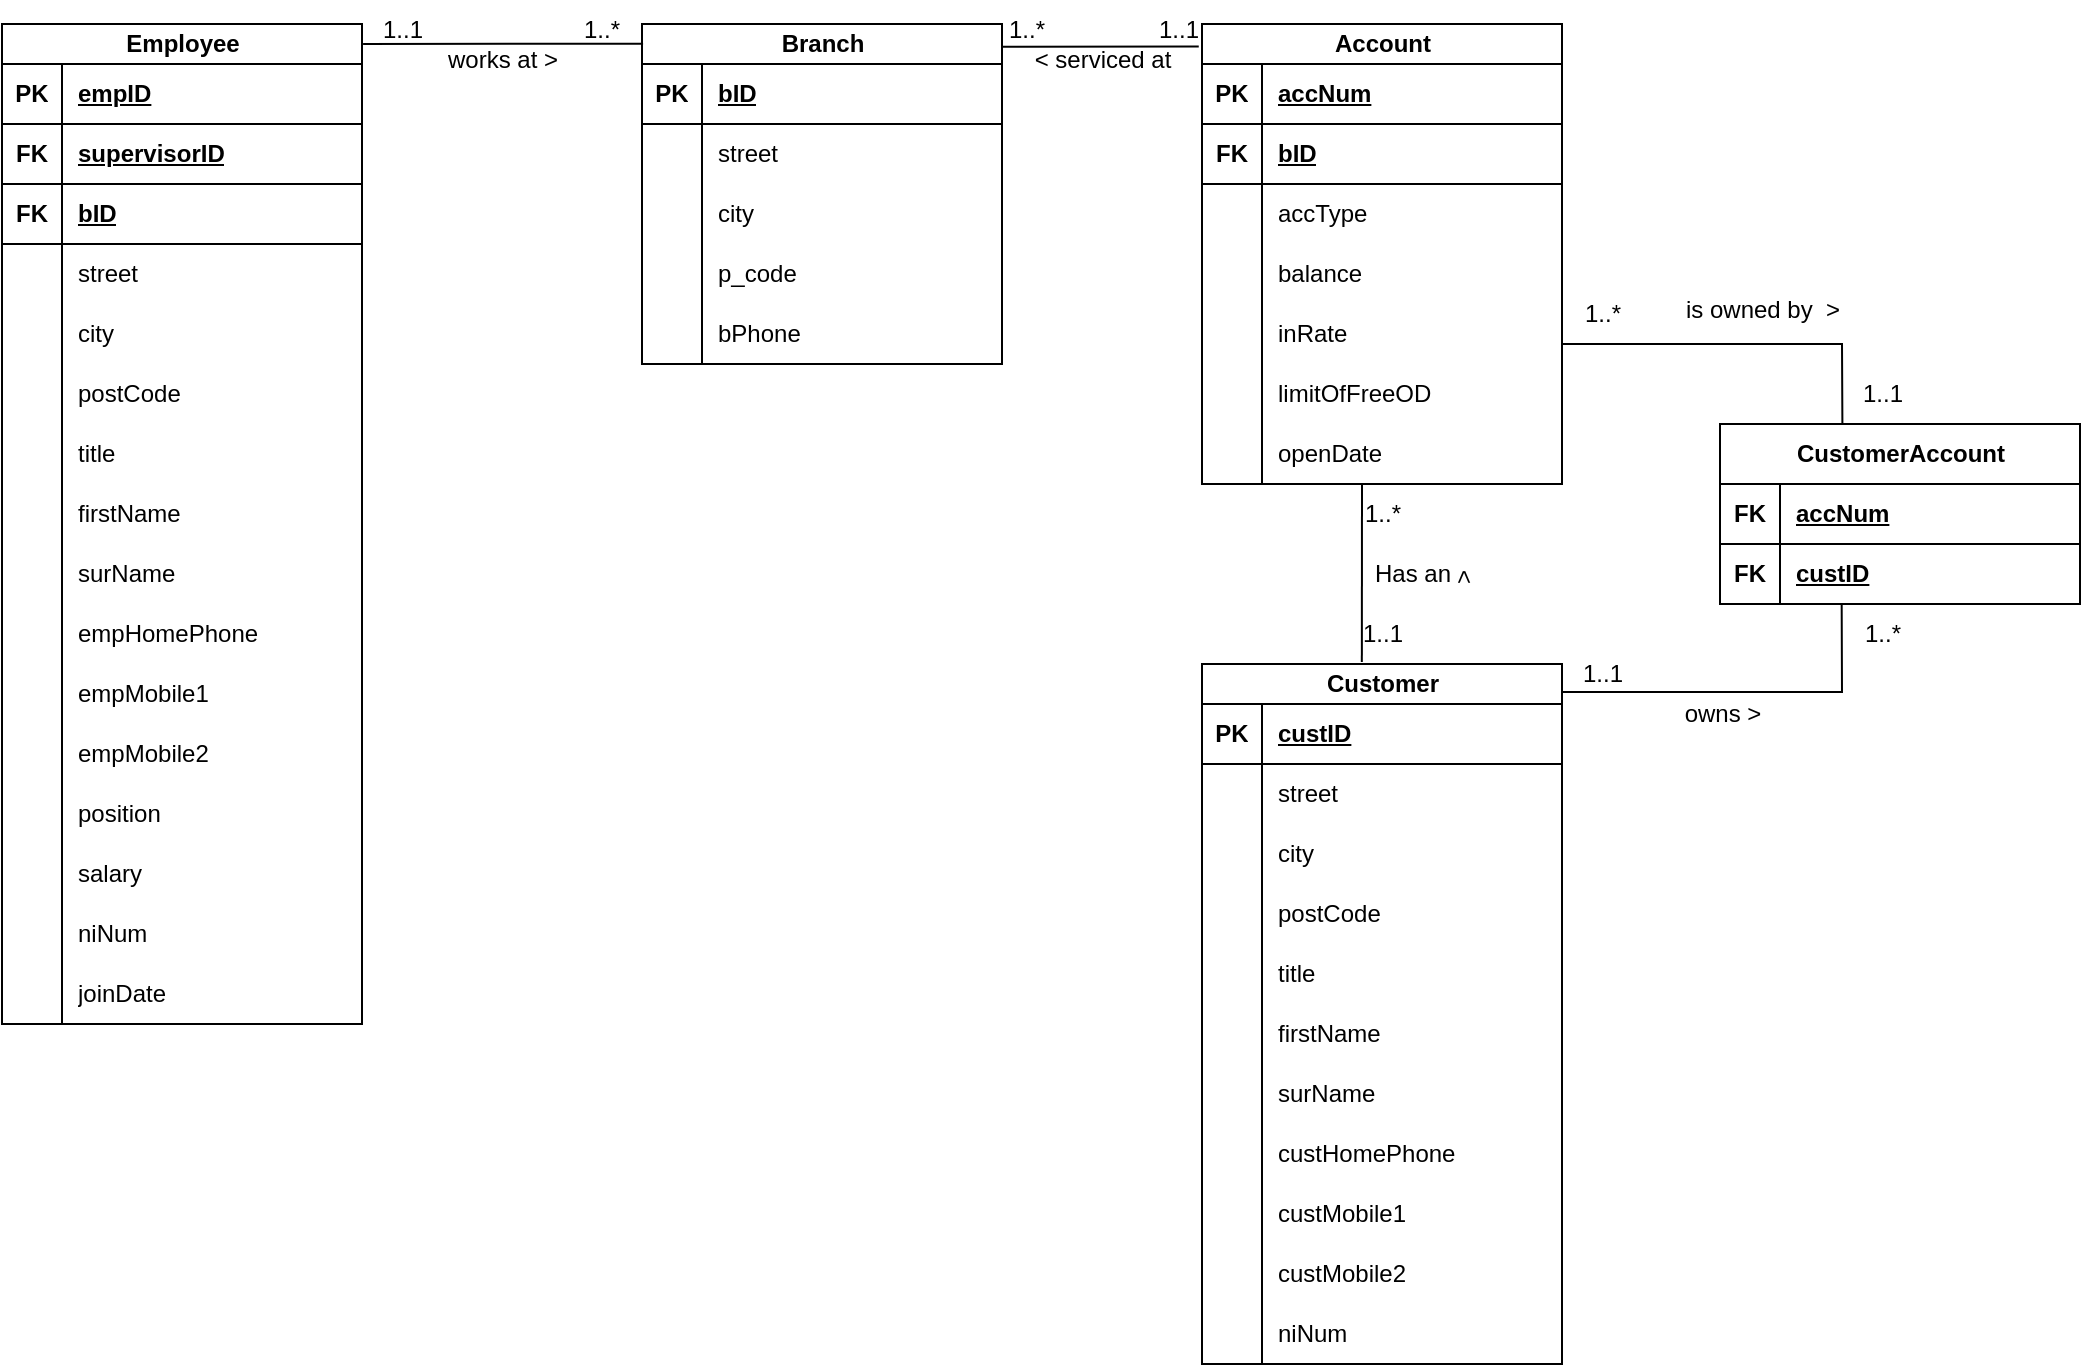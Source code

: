 <mxfile version="23.1.5" type="github">
  <diagram name="Page-1" id="C-3sVO60LaJQTIgu2aJj">
    <mxGraphModel dx="610" dy="945" grid="1" gridSize="10" guides="1" tooltips="1" connect="1" arrows="1" fold="1" page="1" pageScale="1" pageWidth="1169" pageHeight="827" math="0" shadow="0">
      <root>
        <mxCell id="0" />
        <mxCell id="1" parent="0" />
        <mxCell id="SqEz7L4fxko1hTyIPSau-5" value="Branch" style="shape=table;startSize=20;container=1;collapsible=1;childLayout=tableLayout;fixedRows=1;rowLines=0;fontStyle=1;align=center;resizeLast=1;html=1;" parent="1" vertex="1">
          <mxGeometry x="400" y="40" width="180" height="170" as="geometry" />
        </mxCell>
        <mxCell id="SqEz7L4fxko1hTyIPSau-6" value="" style="shape=tableRow;horizontal=0;startSize=0;swimlaneHead=0;swimlaneBody=0;fillColor=none;collapsible=0;dropTarget=0;points=[[0,0.5],[1,0.5]];portConstraint=eastwest;top=0;left=0;right=0;bottom=1;" parent="SqEz7L4fxko1hTyIPSau-5" vertex="1">
          <mxGeometry y="20" width="180" height="30" as="geometry" />
        </mxCell>
        <mxCell id="SqEz7L4fxko1hTyIPSau-7" value="PK" style="shape=partialRectangle;connectable=0;fillColor=none;top=0;left=0;bottom=0;right=0;fontStyle=1;overflow=hidden;whiteSpace=wrap;html=1;" parent="SqEz7L4fxko1hTyIPSau-6" vertex="1">
          <mxGeometry width="30" height="30" as="geometry">
            <mxRectangle width="30" height="30" as="alternateBounds" />
          </mxGeometry>
        </mxCell>
        <mxCell id="SqEz7L4fxko1hTyIPSau-8" value="bID" style="shape=partialRectangle;connectable=0;fillColor=none;top=0;left=0;bottom=0;right=0;align=left;spacingLeft=6;fontStyle=5;overflow=hidden;whiteSpace=wrap;html=1;" parent="SqEz7L4fxko1hTyIPSau-6" vertex="1">
          <mxGeometry x="30" width="150" height="30" as="geometry">
            <mxRectangle width="150" height="30" as="alternateBounds" />
          </mxGeometry>
        </mxCell>
        <mxCell id="SqEz7L4fxko1hTyIPSau-9" value="" style="shape=tableRow;horizontal=0;startSize=0;swimlaneHead=0;swimlaneBody=0;fillColor=none;collapsible=0;dropTarget=0;points=[[0,0.5],[1,0.5]];portConstraint=eastwest;top=0;left=0;right=0;bottom=0;" parent="SqEz7L4fxko1hTyIPSau-5" vertex="1">
          <mxGeometry y="50" width="180" height="30" as="geometry" />
        </mxCell>
        <mxCell id="SqEz7L4fxko1hTyIPSau-10" value="" style="shape=partialRectangle;connectable=0;fillColor=none;top=0;left=0;bottom=0;right=0;editable=1;overflow=hidden;whiteSpace=wrap;html=1;" parent="SqEz7L4fxko1hTyIPSau-9" vertex="1">
          <mxGeometry width="30" height="30" as="geometry">
            <mxRectangle width="30" height="30" as="alternateBounds" />
          </mxGeometry>
        </mxCell>
        <mxCell id="SqEz7L4fxko1hTyIPSau-11" value="street" style="shape=partialRectangle;connectable=0;fillColor=none;top=0;left=0;bottom=0;right=0;align=left;spacingLeft=6;overflow=hidden;whiteSpace=wrap;html=1;" parent="SqEz7L4fxko1hTyIPSau-9" vertex="1">
          <mxGeometry x="30" width="150" height="30" as="geometry">
            <mxRectangle width="150" height="30" as="alternateBounds" />
          </mxGeometry>
        </mxCell>
        <mxCell id="SqEz7L4fxko1hTyIPSau-12" value="" style="shape=tableRow;horizontal=0;startSize=0;swimlaneHead=0;swimlaneBody=0;fillColor=none;collapsible=0;dropTarget=0;points=[[0,0.5],[1,0.5]];portConstraint=eastwest;top=0;left=0;right=0;bottom=0;" parent="SqEz7L4fxko1hTyIPSau-5" vertex="1">
          <mxGeometry y="80" width="180" height="30" as="geometry" />
        </mxCell>
        <mxCell id="SqEz7L4fxko1hTyIPSau-13" value="" style="shape=partialRectangle;connectable=0;fillColor=none;top=0;left=0;bottom=0;right=0;editable=1;overflow=hidden;whiteSpace=wrap;html=1;" parent="SqEz7L4fxko1hTyIPSau-12" vertex="1">
          <mxGeometry width="30" height="30" as="geometry">
            <mxRectangle width="30" height="30" as="alternateBounds" />
          </mxGeometry>
        </mxCell>
        <mxCell id="SqEz7L4fxko1hTyIPSau-14" value="city" style="shape=partialRectangle;connectable=0;fillColor=none;top=0;left=0;bottom=0;right=0;align=left;spacingLeft=6;overflow=hidden;whiteSpace=wrap;html=1;" parent="SqEz7L4fxko1hTyIPSau-12" vertex="1">
          <mxGeometry x="30" width="150" height="30" as="geometry">
            <mxRectangle width="150" height="30" as="alternateBounds" />
          </mxGeometry>
        </mxCell>
        <mxCell id="SqEz7L4fxko1hTyIPSau-15" value="" style="shape=tableRow;horizontal=0;startSize=0;swimlaneHead=0;swimlaneBody=0;fillColor=none;collapsible=0;dropTarget=0;points=[[0,0.5],[1,0.5]];portConstraint=eastwest;top=0;left=0;right=0;bottom=0;" parent="SqEz7L4fxko1hTyIPSau-5" vertex="1">
          <mxGeometry y="110" width="180" height="30" as="geometry" />
        </mxCell>
        <mxCell id="SqEz7L4fxko1hTyIPSau-16" value="" style="shape=partialRectangle;connectable=0;fillColor=none;top=0;left=0;bottom=0;right=0;editable=1;overflow=hidden;whiteSpace=wrap;html=1;" parent="SqEz7L4fxko1hTyIPSau-15" vertex="1">
          <mxGeometry width="30" height="30" as="geometry">
            <mxRectangle width="30" height="30" as="alternateBounds" />
          </mxGeometry>
        </mxCell>
        <mxCell id="SqEz7L4fxko1hTyIPSau-17" value="p_code" style="shape=partialRectangle;connectable=0;fillColor=none;top=0;left=0;bottom=0;right=0;align=left;spacingLeft=6;overflow=hidden;whiteSpace=wrap;html=1;" parent="SqEz7L4fxko1hTyIPSau-15" vertex="1">
          <mxGeometry x="30" width="150" height="30" as="geometry">
            <mxRectangle width="150" height="30" as="alternateBounds" />
          </mxGeometry>
        </mxCell>
        <mxCell id="SqEz7L4fxko1hTyIPSau-18" style="shape=tableRow;horizontal=0;startSize=0;swimlaneHead=0;swimlaneBody=0;fillColor=none;collapsible=0;dropTarget=0;points=[[0,0.5],[1,0.5]];portConstraint=eastwest;top=0;left=0;right=0;bottom=0;" parent="SqEz7L4fxko1hTyIPSau-5" vertex="1">
          <mxGeometry y="140" width="180" height="30" as="geometry" />
        </mxCell>
        <mxCell id="SqEz7L4fxko1hTyIPSau-19" style="shape=partialRectangle;connectable=0;fillColor=none;top=0;left=0;bottom=0;right=0;editable=1;overflow=hidden;whiteSpace=wrap;html=1;" parent="SqEz7L4fxko1hTyIPSau-18" vertex="1">
          <mxGeometry width="30" height="30" as="geometry">
            <mxRectangle width="30" height="30" as="alternateBounds" />
          </mxGeometry>
        </mxCell>
        <mxCell id="SqEz7L4fxko1hTyIPSau-20" value="bPhone" style="shape=partialRectangle;connectable=0;fillColor=none;top=0;left=0;bottom=0;right=0;align=left;spacingLeft=6;overflow=hidden;whiteSpace=wrap;html=1;" parent="SqEz7L4fxko1hTyIPSau-18" vertex="1">
          <mxGeometry x="30" width="150" height="30" as="geometry">
            <mxRectangle width="150" height="30" as="alternateBounds" />
          </mxGeometry>
        </mxCell>
        <mxCell id="SqEz7L4fxko1hTyIPSau-21" value="Account" style="shape=table;startSize=20;container=1;collapsible=1;childLayout=tableLayout;fixedRows=1;rowLines=0;fontStyle=1;align=center;resizeLast=1;html=1;" parent="1" vertex="1">
          <mxGeometry x="680" y="40" width="180" height="230" as="geometry" />
        </mxCell>
        <mxCell id="SqEz7L4fxko1hTyIPSau-22" value="" style="shape=tableRow;horizontal=0;startSize=0;swimlaneHead=0;swimlaneBody=0;fillColor=none;collapsible=0;dropTarget=0;points=[[0,0.5],[1,0.5]];portConstraint=eastwest;top=0;left=0;right=0;bottom=1;" parent="SqEz7L4fxko1hTyIPSau-21" vertex="1">
          <mxGeometry y="20" width="180" height="30" as="geometry" />
        </mxCell>
        <mxCell id="SqEz7L4fxko1hTyIPSau-23" value="PK" style="shape=partialRectangle;connectable=0;fillColor=none;top=0;left=0;bottom=0;right=0;fontStyle=1;overflow=hidden;whiteSpace=wrap;html=1;" parent="SqEz7L4fxko1hTyIPSau-22" vertex="1">
          <mxGeometry width="30" height="30" as="geometry">
            <mxRectangle width="30" height="30" as="alternateBounds" />
          </mxGeometry>
        </mxCell>
        <mxCell id="SqEz7L4fxko1hTyIPSau-24" value="accNum" style="shape=partialRectangle;connectable=0;fillColor=none;top=0;left=0;bottom=0;right=0;align=left;spacingLeft=6;fontStyle=5;overflow=hidden;whiteSpace=wrap;html=1;" parent="SqEz7L4fxko1hTyIPSau-22" vertex="1">
          <mxGeometry x="30" width="150" height="30" as="geometry">
            <mxRectangle width="150" height="30" as="alternateBounds" />
          </mxGeometry>
        </mxCell>
        <mxCell id="SqEz7L4fxko1hTyIPSau-40" style="shape=tableRow;horizontal=0;startSize=0;swimlaneHead=0;swimlaneBody=0;fillColor=none;collapsible=0;dropTarget=0;points=[[0,0.5],[1,0.5]];portConstraint=eastwest;top=0;left=0;right=0;bottom=1;" parent="SqEz7L4fxko1hTyIPSau-21" vertex="1">
          <mxGeometry y="50" width="180" height="30" as="geometry" />
        </mxCell>
        <mxCell id="SqEz7L4fxko1hTyIPSau-41" value="FK" style="shape=partialRectangle;connectable=0;fillColor=none;top=0;left=0;bottom=0;right=0;fontStyle=1;overflow=hidden;whiteSpace=wrap;html=1;" parent="SqEz7L4fxko1hTyIPSau-40" vertex="1">
          <mxGeometry width="30" height="30" as="geometry">
            <mxRectangle width="30" height="30" as="alternateBounds" />
          </mxGeometry>
        </mxCell>
        <mxCell id="SqEz7L4fxko1hTyIPSau-42" value="bID" style="shape=partialRectangle;connectable=0;fillColor=none;top=0;left=0;bottom=0;right=0;align=left;spacingLeft=6;fontStyle=5;overflow=hidden;whiteSpace=wrap;html=1;" parent="SqEz7L4fxko1hTyIPSau-40" vertex="1">
          <mxGeometry x="30" width="150" height="30" as="geometry">
            <mxRectangle width="150" height="30" as="alternateBounds" />
          </mxGeometry>
        </mxCell>
        <mxCell id="SqEz7L4fxko1hTyIPSau-25" value="" style="shape=tableRow;horizontal=0;startSize=0;swimlaneHead=0;swimlaneBody=0;fillColor=none;collapsible=0;dropTarget=0;points=[[0,0.5],[1,0.5]];portConstraint=eastwest;top=0;left=0;right=0;bottom=0;" parent="SqEz7L4fxko1hTyIPSau-21" vertex="1">
          <mxGeometry y="80" width="180" height="30" as="geometry" />
        </mxCell>
        <mxCell id="SqEz7L4fxko1hTyIPSau-26" value="" style="shape=partialRectangle;connectable=0;fillColor=none;top=0;left=0;bottom=0;right=0;editable=1;overflow=hidden;whiteSpace=wrap;html=1;" parent="SqEz7L4fxko1hTyIPSau-25" vertex="1">
          <mxGeometry width="30" height="30" as="geometry">
            <mxRectangle width="30" height="30" as="alternateBounds" />
          </mxGeometry>
        </mxCell>
        <mxCell id="SqEz7L4fxko1hTyIPSau-27" value="accType" style="shape=partialRectangle;connectable=0;fillColor=none;top=0;left=0;bottom=0;right=0;align=left;spacingLeft=6;overflow=hidden;whiteSpace=wrap;html=1;" parent="SqEz7L4fxko1hTyIPSau-25" vertex="1">
          <mxGeometry x="30" width="150" height="30" as="geometry">
            <mxRectangle width="150" height="30" as="alternateBounds" />
          </mxGeometry>
        </mxCell>
        <mxCell id="SqEz7L4fxko1hTyIPSau-28" value="" style="shape=tableRow;horizontal=0;startSize=0;swimlaneHead=0;swimlaneBody=0;fillColor=none;collapsible=0;dropTarget=0;points=[[0,0.5],[1,0.5]];portConstraint=eastwest;top=0;left=0;right=0;bottom=0;" parent="SqEz7L4fxko1hTyIPSau-21" vertex="1">
          <mxGeometry y="110" width="180" height="30" as="geometry" />
        </mxCell>
        <mxCell id="SqEz7L4fxko1hTyIPSau-29" value="" style="shape=partialRectangle;connectable=0;fillColor=none;top=0;left=0;bottom=0;right=0;editable=1;overflow=hidden;whiteSpace=wrap;html=1;" parent="SqEz7L4fxko1hTyIPSau-28" vertex="1">
          <mxGeometry width="30" height="30" as="geometry">
            <mxRectangle width="30" height="30" as="alternateBounds" />
          </mxGeometry>
        </mxCell>
        <mxCell id="SqEz7L4fxko1hTyIPSau-30" value="balance" style="shape=partialRectangle;connectable=0;fillColor=none;top=0;left=0;bottom=0;right=0;align=left;spacingLeft=6;overflow=hidden;whiteSpace=wrap;html=1;" parent="SqEz7L4fxko1hTyIPSau-28" vertex="1">
          <mxGeometry x="30" width="150" height="30" as="geometry">
            <mxRectangle width="150" height="30" as="alternateBounds" />
          </mxGeometry>
        </mxCell>
        <mxCell id="SqEz7L4fxko1hTyIPSau-31" value="" style="shape=tableRow;horizontal=0;startSize=0;swimlaneHead=0;swimlaneBody=0;fillColor=none;collapsible=0;dropTarget=0;points=[[0,0.5],[1,0.5]];portConstraint=eastwest;top=0;left=0;right=0;bottom=0;" parent="SqEz7L4fxko1hTyIPSau-21" vertex="1">
          <mxGeometry y="140" width="180" height="30" as="geometry" />
        </mxCell>
        <mxCell id="SqEz7L4fxko1hTyIPSau-32" value="" style="shape=partialRectangle;connectable=0;fillColor=none;top=0;left=0;bottom=0;right=0;editable=1;overflow=hidden;whiteSpace=wrap;html=1;" parent="SqEz7L4fxko1hTyIPSau-31" vertex="1">
          <mxGeometry width="30" height="30" as="geometry">
            <mxRectangle width="30" height="30" as="alternateBounds" />
          </mxGeometry>
        </mxCell>
        <mxCell id="SqEz7L4fxko1hTyIPSau-33" value="inRate" style="shape=partialRectangle;connectable=0;fillColor=none;top=0;left=0;bottom=0;right=0;align=left;spacingLeft=6;overflow=hidden;whiteSpace=wrap;html=1;" parent="SqEz7L4fxko1hTyIPSau-31" vertex="1">
          <mxGeometry x="30" width="150" height="30" as="geometry">
            <mxRectangle width="150" height="30" as="alternateBounds" />
          </mxGeometry>
        </mxCell>
        <mxCell id="SqEz7L4fxko1hTyIPSau-34" style="shape=tableRow;horizontal=0;startSize=0;swimlaneHead=0;swimlaneBody=0;fillColor=none;collapsible=0;dropTarget=0;points=[[0,0.5],[1,0.5]];portConstraint=eastwest;top=0;left=0;right=0;bottom=0;" parent="SqEz7L4fxko1hTyIPSau-21" vertex="1">
          <mxGeometry y="170" width="180" height="30" as="geometry" />
        </mxCell>
        <mxCell id="SqEz7L4fxko1hTyIPSau-35" style="shape=partialRectangle;connectable=0;fillColor=none;top=0;left=0;bottom=0;right=0;editable=1;overflow=hidden;whiteSpace=wrap;html=1;" parent="SqEz7L4fxko1hTyIPSau-34" vertex="1">
          <mxGeometry width="30" height="30" as="geometry">
            <mxRectangle width="30" height="30" as="alternateBounds" />
          </mxGeometry>
        </mxCell>
        <mxCell id="SqEz7L4fxko1hTyIPSau-36" value="limitOfFreeOD" style="shape=partialRectangle;connectable=0;fillColor=none;top=0;left=0;bottom=0;right=0;align=left;spacingLeft=6;overflow=hidden;whiteSpace=wrap;html=1;" parent="SqEz7L4fxko1hTyIPSau-34" vertex="1">
          <mxGeometry x="30" width="150" height="30" as="geometry">
            <mxRectangle width="150" height="30" as="alternateBounds" />
          </mxGeometry>
        </mxCell>
        <mxCell id="SqEz7L4fxko1hTyIPSau-43" style="shape=tableRow;horizontal=0;startSize=0;swimlaneHead=0;swimlaneBody=0;fillColor=none;collapsible=0;dropTarget=0;points=[[0,0.5],[1,0.5]];portConstraint=eastwest;top=0;left=0;right=0;bottom=0;" parent="SqEz7L4fxko1hTyIPSau-21" vertex="1">
          <mxGeometry y="200" width="180" height="30" as="geometry" />
        </mxCell>
        <mxCell id="SqEz7L4fxko1hTyIPSau-44" style="shape=partialRectangle;connectable=0;fillColor=none;top=0;left=0;bottom=0;right=0;editable=1;overflow=hidden;whiteSpace=wrap;html=1;" parent="SqEz7L4fxko1hTyIPSau-43" vertex="1">
          <mxGeometry width="30" height="30" as="geometry">
            <mxRectangle width="30" height="30" as="alternateBounds" />
          </mxGeometry>
        </mxCell>
        <mxCell id="SqEz7L4fxko1hTyIPSau-45" value="openDate" style="shape=partialRectangle;connectable=0;fillColor=none;top=0;left=0;bottom=0;right=0;align=left;spacingLeft=6;overflow=hidden;whiteSpace=wrap;html=1;" parent="SqEz7L4fxko1hTyIPSau-43" vertex="1">
          <mxGeometry x="30" width="150" height="30" as="geometry">
            <mxRectangle width="150" height="30" as="alternateBounds" />
          </mxGeometry>
        </mxCell>
        <mxCell id="SqEz7L4fxko1hTyIPSau-46" value="Employee" style="shape=table;startSize=20;container=1;collapsible=1;childLayout=tableLayout;fixedRows=1;rowLines=0;fontStyle=1;align=center;resizeLast=1;html=1;" parent="1" vertex="1">
          <mxGeometry x="80" y="40" width="180" height="500" as="geometry" />
        </mxCell>
        <mxCell id="SqEz7L4fxko1hTyIPSau-47" value="" style="shape=tableRow;horizontal=0;startSize=0;swimlaneHead=0;swimlaneBody=0;fillColor=none;collapsible=0;dropTarget=0;points=[[0,0.5],[1,0.5]];portConstraint=eastwest;top=0;left=0;right=0;bottom=1;" parent="SqEz7L4fxko1hTyIPSau-46" vertex="1">
          <mxGeometry y="20" width="180" height="30" as="geometry" />
        </mxCell>
        <mxCell id="SqEz7L4fxko1hTyIPSau-48" value="PK" style="shape=partialRectangle;connectable=0;fillColor=none;top=0;left=0;bottom=0;right=0;fontStyle=1;overflow=hidden;whiteSpace=wrap;html=1;" parent="SqEz7L4fxko1hTyIPSau-47" vertex="1">
          <mxGeometry width="30" height="30" as="geometry">
            <mxRectangle width="30" height="30" as="alternateBounds" />
          </mxGeometry>
        </mxCell>
        <mxCell id="SqEz7L4fxko1hTyIPSau-49" value="empID" style="shape=partialRectangle;connectable=0;fillColor=none;top=0;left=0;bottom=0;right=0;align=left;spacingLeft=6;fontStyle=5;overflow=hidden;whiteSpace=wrap;html=1;" parent="SqEz7L4fxko1hTyIPSau-47" vertex="1">
          <mxGeometry x="30" width="150" height="30" as="geometry">
            <mxRectangle width="150" height="30" as="alternateBounds" />
          </mxGeometry>
        </mxCell>
        <mxCell id="SqEz7L4fxko1hTyIPSau-50" style="shape=tableRow;horizontal=0;startSize=0;swimlaneHead=0;swimlaneBody=0;fillColor=none;collapsible=0;dropTarget=0;points=[[0,0.5],[1,0.5]];portConstraint=eastwest;top=0;left=0;right=0;bottom=1;" parent="SqEz7L4fxko1hTyIPSau-46" vertex="1">
          <mxGeometry y="50" width="180" height="30" as="geometry" />
        </mxCell>
        <mxCell id="SqEz7L4fxko1hTyIPSau-51" value="FK" style="shape=partialRectangle;connectable=0;fillColor=none;top=0;left=0;bottom=0;right=0;fontStyle=1;overflow=hidden;whiteSpace=wrap;html=1;" parent="SqEz7L4fxko1hTyIPSau-50" vertex="1">
          <mxGeometry width="30" height="30" as="geometry">
            <mxRectangle width="30" height="30" as="alternateBounds" />
          </mxGeometry>
        </mxCell>
        <mxCell id="SqEz7L4fxko1hTyIPSau-52" value="supervisorID" style="shape=partialRectangle;connectable=0;fillColor=none;top=0;left=0;bottom=0;right=0;align=left;spacingLeft=6;fontStyle=5;overflow=hidden;whiteSpace=wrap;html=1;" parent="SqEz7L4fxko1hTyIPSau-50" vertex="1">
          <mxGeometry x="30" width="150" height="30" as="geometry">
            <mxRectangle width="150" height="30" as="alternateBounds" />
          </mxGeometry>
        </mxCell>
        <mxCell id="SqEz7L4fxko1hTyIPSau-68" style="shape=tableRow;horizontal=0;startSize=0;swimlaneHead=0;swimlaneBody=0;fillColor=none;collapsible=0;dropTarget=0;points=[[0,0.5],[1,0.5]];portConstraint=eastwest;top=0;left=0;right=0;bottom=1;" parent="SqEz7L4fxko1hTyIPSau-46" vertex="1">
          <mxGeometry y="80" width="180" height="30" as="geometry" />
        </mxCell>
        <mxCell id="SqEz7L4fxko1hTyIPSau-69" value="FK" style="shape=partialRectangle;connectable=0;fillColor=none;top=0;left=0;bottom=0;right=0;fontStyle=1;overflow=hidden;whiteSpace=wrap;html=1;" parent="SqEz7L4fxko1hTyIPSau-68" vertex="1">
          <mxGeometry width="30" height="30" as="geometry">
            <mxRectangle width="30" height="30" as="alternateBounds" />
          </mxGeometry>
        </mxCell>
        <mxCell id="SqEz7L4fxko1hTyIPSau-70" value="bID" style="shape=partialRectangle;connectable=0;fillColor=none;top=0;left=0;bottom=0;right=0;align=left;spacingLeft=6;fontStyle=5;overflow=hidden;whiteSpace=wrap;html=1;" parent="SqEz7L4fxko1hTyIPSau-68" vertex="1">
          <mxGeometry x="30" width="150" height="30" as="geometry">
            <mxRectangle width="150" height="30" as="alternateBounds" />
          </mxGeometry>
        </mxCell>
        <mxCell id="SqEz7L4fxko1hTyIPSau-53" value="" style="shape=tableRow;horizontal=0;startSize=0;swimlaneHead=0;swimlaneBody=0;fillColor=none;collapsible=0;dropTarget=0;points=[[0,0.5],[1,0.5]];portConstraint=eastwest;top=0;left=0;right=0;bottom=0;" parent="SqEz7L4fxko1hTyIPSau-46" vertex="1">
          <mxGeometry y="110" width="180" height="30" as="geometry" />
        </mxCell>
        <mxCell id="SqEz7L4fxko1hTyIPSau-54" value="" style="shape=partialRectangle;connectable=0;fillColor=none;top=0;left=0;bottom=0;right=0;editable=1;overflow=hidden;whiteSpace=wrap;html=1;" parent="SqEz7L4fxko1hTyIPSau-53" vertex="1">
          <mxGeometry width="30" height="30" as="geometry">
            <mxRectangle width="30" height="30" as="alternateBounds" />
          </mxGeometry>
        </mxCell>
        <mxCell id="SqEz7L4fxko1hTyIPSau-55" value="street" style="shape=partialRectangle;connectable=0;fillColor=none;top=0;left=0;bottom=0;right=0;align=left;spacingLeft=6;overflow=hidden;whiteSpace=wrap;html=1;" parent="SqEz7L4fxko1hTyIPSau-53" vertex="1">
          <mxGeometry x="30" width="150" height="30" as="geometry">
            <mxRectangle width="150" height="30" as="alternateBounds" />
          </mxGeometry>
        </mxCell>
        <mxCell id="SqEz7L4fxko1hTyIPSau-56" value="" style="shape=tableRow;horizontal=0;startSize=0;swimlaneHead=0;swimlaneBody=0;fillColor=none;collapsible=0;dropTarget=0;points=[[0,0.5],[1,0.5]];portConstraint=eastwest;top=0;left=0;right=0;bottom=0;" parent="SqEz7L4fxko1hTyIPSau-46" vertex="1">
          <mxGeometry y="140" width="180" height="30" as="geometry" />
        </mxCell>
        <mxCell id="SqEz7L4fxko1hTyIPSau-57" value="" style="shape=partialRectangle;connectable=0;fillColor=none;top=0;left=0;bottom=0;right=0;editable=1;overflow=hidden;whiteSpace=wrap;html=1;" parent="SqEz7L4fxko1hTyIPSau-56" vertex="1">
          <mxGeometry width="30" height="30" as="geometry">
            <mxRectangle width="30" height="30" as="alternateBounds" />
          </mxGeometry>
        </mxCell>
        <mxCell id="SqEz7L4fxko1hTyIPSau-58" value="city" style="shape=partialRectangle;connectable=0;fillColor=none;top=0;left=0;bottom=0;right=0;align=left;spacingLeft=6;overflow=hidden;whiteSpace=wrap;html=1;" parent="SqEz7L4fxko1hTyIPSau-56" vertex="1">
          <mxGeometry x="30" width="150" height="30" as="geometry">
            <mxRectangle width="150" height="30" as="alternateBounds" />
          </mxGeometry>
        </mxCell>
        <mxCell id="SqEz7L4fxko1hTyIPSau-59" value="" style="shape=tableRow;horizontal=0;startSize=0;swimlaneHead=0;swimlaneBody=0;fillColor=none;collapsible=0;dropTarget=0;points=[[0,0.5],[1,0.5]];portConstraint=eastwest;top=0;left=0;right=0;bottom=0;" parent="SqEz7L4fxko1hTyIPSau-46" vertex="1">
          <mxGeometry y="170" width="180" height="30" as="geometry" />
        </mxCell>
        <mxCell id="SqEz7L4fxko1hTyIPSau-60" value="" style="shape=partialRectangle;connectable=0;fillColor=none;top=0;left=0;bottom=0;right=0;editable=1;overflow=hidden;whiteSpace=wrap;html=1;" parent="SqEz7L4fxko1hTyIPSau-59" vertex="1">
          <mxGeometry width="30" height="30" as="geometry">
            <mxRectangle width="30" height="30" as="alternateBounds" />
          </mxGeometry>
        </mxCell>
        <mxCell id="SqEz7L4fxko1hTyIPSau-61" value="postCode" style="shape=partialRectangle;connectable=0;fillColor=none;top=0;left=0;bottom=0;right=0;align=left;spacingLeft=6;overflow=hidden;whiteSpace=wrap;html=1;" parent="SqEz7L4fxko1hTyIPSau-59" vertex="1">
          <mxGeometry x="30" width="150" height="30" as="geometry">
            <mxRectangle width="150" height="30" as="alternateBounds" />
          </mxGeometry>
        </mxCell>
        <mxCell id="SqEz7L4fxko1hTyIPSau-62" style="shape=tableRow;horizontal=0;startSize=0;swimlaneHead=0;swimlaneBody=0;fillColor=none;collapsible=0;dropTarget=0;points=[[0,0.5],[1,0.5]];portConstraint=eastwest;top=0;left=0;right=0;bottom=0;" parent="SqEz7L4fxko1hTyIPSau-46" vertex="1">
          <mxGeometry y="200" width="180" height="30" as="geometry" />
        </mxCell>
        <mxCell id="SqEz7L4fxko1hTyIPSau-63" style="shape=partialRectangle;connectable=0;fillColor=none;top=0;left=0;bottom=0;right=0;editable=1;overflow=hidden;whiteSpace=wrap;html=1;" parent="SqEz7L4fxko1hTyIPSau-62" vertex="1">
          <mxGeometry width="30" height="30" as="geometry">
            <mxRectangle width="30" height="30" as="alternateBounds" />
          </mxGeometry>
        </mxCell>
        <mxCell id="SqEz7L4fxko1hTyIPSau-64" value="title" style="shape=partialRectangle;connectable=0;fillColor=none;top=0;left=0;bottom=0;right=0;align=left;spacingLeft=6;overflow=hidden;whiteSpace=wrap;html=1;" parent="SqEz7L4fxko1hTyIPSau-62" vertex="1">
          <mxGeometry x="30" width="150" height="30" as="geometry">
            <mxRectangle width="150" height="30" as="alternateBounds" />
          </mxGeometry>
        </mxCell>
        <mxCell id="SqEz7L4fxko1hTyIPSau-65" style="shape=tableRow;horizontal=0;startSize=0;swimlaneHead=0;swimlaneBody=0;fillColor=none;collapsible=0;dropTarget=0;points=[[0,0.5],[1,0.5]];portConstraint=eastwest;top=0;left=0;right=0;bottom=0;" parent="SqEz7L4fxko1hTyIPSau-46" vertex="1">
          <mxGeometry y="230" width="180" height="30" as="geometry" />
        </mxCell>
        <mxCell id="SqEz7L4fxko1hTyIPSau-66" style="shape=partialRectangle;connectable=0;fillColor=none;top=0;left=0;bottom=0;right=0;editable=1;overflow=hidden;whiteSpace=wrap;html=1;" parent="SqEz7L4fxko1hTyIPSau-65" vertex="1">
          <mxGeometry width="30" height="30" as="geometry">
            <mxRectangle width="30" height="30" as="alternateBounds" />
          </mxGeometry>
        </mxCell>
        <mxCell id="SqEz7L4fxko1hTyIPSau-67" value="firstName" style="shape=partialRectangle;connectable=0;fillColor=none;top=0;left=0;bottom=0;right=0;align=left;spacingLeft=6;overflow=hidden;whiteSpace=wrap;html=1;" parent="SqEz7L4fxko1hTyIPSau-65" vertex="1">
          <mxGeometry x="30" width="150" height="30" as="geometry">
            <mxRectangle width="150" height="30" as="alternateBounds" />
          </mxGeometry>
        </mxCell>
        <mxCell id="SqEz7L4fxko1hTyIPSau-71" style="shape=tableRow;horizontal=0;startSize=0;swimlaneHead=0;swimlaneBody=0;fillColor=none;collapsible=0;dropTarget=0;points=[[0,0.5],[1,0.5]];portConstraint=eastwest;top=0;left=0;right=0;bottom=0;" parent="SqEz7L4fxko1hTyIPSau-46" vertex="1">
          <mxGeometry y="260" width="180" height="30" as="geometry" />
        </mxCell>
        <mxCell id="SqEz7L4fxko1hTyIPSau-72" style="shape=partialRectangle;connectable=0;fillColor=none;top=0;left=0;bottom=0;right=0;editable=1;overflow=hidden;whiteSpace=wrap;html=1;" parent="SqEz7L4fxko1hTyIPSau-71" vertex="1">
          <mxGeometry width="30" height="30" as="geometry">
            <mxRectangle width="30" height="30" as="alternateBounds" />
          </mxGeometry>
        </mxCell>
        <mxCell id="SqEz7L4fxko1hTyIPSau-73" value="surName" style="shape=partialRectangle;connectable=0;fillColor=none;top=0;left=0;bottom=0;right=0;align=left;spacingLeft=6;overflow=hidden;whiteSpace=wrap;html=1;" parent="SqEz7L4fxko1hTyIPSau-71" vertex="1">
          <mxGeometry x="30" width="150" height="30" as="geometry">
            <mxRectangle width="150" height="30" as="alternateBounds" />
          </mxGeometry>
        </mxCell>
        <mxCell id="SqEz7L4fxko1hTyIPSau-74" style="shape=tableRow;horizontal=0;startSize=0;swimlaneHead=0;swimlaneBody=0;fillColor=none;collapsible=0;dropTarget=0;points=[[0,0.5],[1,0.5]];portConstraint=eastwest;top=0;left=0;right=0;bottom=0;" parent="SqEz7L4fxko1hTyIPSau-46" vertex="1">
          <mxGeometry y="290" width="180" height="30" as="geometry" />
        </mxCell>
        <mxCell id="SqEz7L4fxko1hTyIPSau-75" style="shape=partialRectangle;connectable=0;fillColor=none;top=0;left=0;bottom=0;right=0;editable=1;overflow=hidden;whiteSpace=wrap;html=1;" parent="SqEz7L4fxko1hTyIPSau-74" vertex="1">
          <mxGeometry width="30" height="30" as="geometry">
            <mxRectangle width="30" height="30" as="alternateBounds" />
          </mxGeometry>
        </mxCell>
        <mxCell id="SqEz7L4fxko1hTyIPSau-76" value="&lt;span style=&quot;white-space: pre;&quot;&gt;empHomePhone&lt;/span&gt;" style="shape=partialRectangle;connectable=0;fillColor=none;top=0;left=0;bottom=0;right=0;align=left;spacingLeft=6;overflow=hidden;whiteSpace=wrap;html=1;" parent="SqEz7L4fxko1hTyIPSau-74" vertex="1">
          <mxGeometry x="30" width="150" height="30" as="geometry">
            <mxRectangle width="150" height="30" as="alternateBounds" />
          </mxGeometry>
        </mxCell>
        <mxCell id="SqEz7L4fxko1hTyIPSau-77" style="shape=tableRow;horizontal=0;startSize=0;swimlaneHead=0;swimlaneBody=0;fillColor=none;collapsible=0;dropTarget=0;points=[[0,0.5],[1,0.5]];portConstraint=eastwest;top=0;left=0;right=0;bottom=0;" parent="SqEz7L4fxko1hTyIPSau-46" vertex="1">
          <mxGeometry y="320" width="180" height="30" as="geometry" />
        </mxCell>
        <mxCell id="SqEz7L4fxko1hTyIPSau-78" value="" style="shape=partialRectangle;connectable=0;fillColor=none;top=0;left=0;bottom=0;right=0;editable=1;overflow=hidden;whiteSpace=wrap;html=1;" parent="SqEz7L4fxko1hTyIPSau-77" vertex="1">
          <mxGeometry width="30" height="30" as="geometry">
            <mxRectangle width="30" height="30" as="alternateBounds" />
          </mxGeometry>
        </mxCell>
        <mxCell id="SqEz7L4fxko1hTyIPSau-79" value="empMobile1" style="shape=partialRectangle;connectable=0;fillColor=none;top=0;left=0;bottom=0;right=0;align=left;spacingLeft=6;overflow=hidden;whiteSpace=wrap;html=1;" parent="SqEz7L4fxko1hTyIPSau-77" vertex="1">
          <mxGeometry x="30" width="150" height="30" as="geometry">
            <mxRectangle width="150" height="30" as="alternateBounds" />
          </mxGeometry>
        </mxCell>
        <mxCell id="SqEz7L4fxko1hTyIPSau-86" style="shape=tableRow;horizontal=0;startSize=0;swimlaneHead=0;swimlaneBody=0;fillColor=none;collapsible=0;dropTarget=0;points=[[0,0.5],[1,0.5]];portConstraint=eastwest;top=0;left=0;right=0;bottom=0;" parent="SqEz7L4fxko1hTyIPSau-46" vertex="1">
          <mxGeometry y="350" width="180" height="30" as="geometry" />
        </mxCell>
        <mxCell id="SqEz7L4fxko1hTyIPSau-87" style="shape=partialRectangle;connectable=0;fillColor=none;top=0;left=0;bottom=0;right=0;editable=1;overflow=hidden;whiteSpace=wrap;html=1;" parent="SqEz7L4fxko1hTyIPSau-86" vertex="1">
          <mxGeometry width="30" height="30" as="geometry">
            <mxRectangle width="30" height="30" as="alternateBounds" />
          </mxGeometry>
        </mxCell>
        <mxCell id="SqEz7L4fxko1hTyIPSau-88" value="empMobile2" style="shape=partialRectangle;connectable=0;fillColor=none;top=0;left=0;bottom=0;right=0;align=left;spacingLeft=6;overflow=hidden;whiteSpace=wrap;html=1;" parent="SqEz7L4fxko1hTyIPSau-86" vertex="1">
          <mxGeometry x="30" width="150" height="30" as="geometry">
            <mxRectangle width="150" height="30" as="alternateBounds" />
          </mxGeometry>
        </mxCell>
        <mxCell id="SqEz7L4fxko1hTyIPSau-83" style="shape=tableRow;horizontal=0;startSize=0;swimlaneHead=0;swimlaneBody=0;fillColor=none;collapsible=0;dropTarget=0;points=[[0,0.5],[1,0.5]];portConstraint=eastwest;top=0;left=0;right=0;bottom=0;" parent="SqEz7L4fxko1hTyIPSau-46" vertex="1">
          <mxGeometry y="380" width="180" height="30" as="geometry" />
        </mxCell>
        <mxCell id="SqEz7L4fxko1hTyIPSau-84" style="shape=partialRectangle;connectable=0;fillColor=none;top=0;left=0;bottom=0;right=0;editable=1;overflow=hidden;whiteSpace=wrap;html=1;" parent="SqEz7L4fxko1hTyIPSau-83" vertex="1">
          <mxGeometry width="30" height="30" as="geometry">
            <mxRectangle width="30" height="30" as="alternateBounds" />
          </mxGeometry>
        </mxCell>
        <mxCell id="SqEz7L4fxko1hTyIPSau-85" value="position" style="shape=partialRectangle;connectable=0;fillColor=none;top=0;left=0;bottom=0;right=0;align=left;spacingLeft=6;overflow=hidden;whiteSpace=wrap;html=1;" parent="SqEz7L4fxko1hTyIPSau-83" vertex="1">
          <mxGeometry x="30" width="150" height="30" as="geometry">
            <mxRectangle width="150" height="30" as="alternateBounds" />
          </mxGeometry>
        </mxCell>
        <mxCell id="SqEz7L4fxko1hTyIPSau-80" style="shape=tableRow;horizontal=0;startSize=0;swimlaneHead=0;swimlaneBody=0;fillColor=none;collapsible=0;dropTarget=0;points=[[0,0.5],[1,0.5]];portConstraint=eastwest;top=0;left=0;right=0;bottom=0;" parent="SqEz7L4fxko1hTyIPSau-46" vertex="1">
          <mxGeometry y="410" width="180" height="30" as="geometry" />
        </mxCell>
        <mxCell id="SqEz7L4fxko1hTyIPSau-81" style="shape=partialRectangle;connectable=0;fillColor=none;top=0;left=0;bottom=0;right=0;editable=1;overflow=hidden;whiteSpace=wrap;html=1;" parent="SqEz7L4fxko1hTyIPSau-80" vertex="1">
          <mxGeometry width="30" height="30" as="geometry">
            <mxRectangle width="30" height="30" as="alternateBounds" />
          </mxGeometry>
        </mxCell>
        <mxCell id="SqEz7L4fxko1hTyIPSau-82" value="salary" style="shape=partialRectangle;connectable=0;fillColor=none;top=0;left=0;bottom=0;right=0;align=left;spacingLeft=6;overflow=hidden;whiteSpace=wrap;html=1;" parent="SqEz7L4fxko1hTyIPSau-80" vertex="1">
          <mxGeometry x="30" width="150" height="30" as="geometry">
            <mxRectangle width="150" height="30" as="alternateBounds" />
          </mxGeometry>
        </mxCell>
        <mxCell id="SqEz7L4fxko1hTyIPSau-95" style="shape=tableRow;horizontal=0;startSize=0;swimlaneHead=0;swimlaneBody=0;fillColor=none;collapsible=0;dropTarget=0;points=[[0,0.5],[1,0.5]];portConstraint=eastwest;top=0;left=0;right=0;bottom=0;" parent="SqEz7L4fxko1hTyIPSau-46" vertex="1">
          <mxGeometry y="440" width="180" height="30" as="geometry" />
        </mxCell>
        <mxCell id="SqEz7L4fxko1hTyIPSau-96" style="shape=partialRectangle;connectable=0;fillColor=none;top=0;left=0;bottom=0;right=0;editable=1;overflow=hidden;whiteSpace=wrap;html=1;" parent="SqEz7L4fxko1hTyIPSau-95" vertex="1">
          <mxGeometry width="30" height="30" as="geometry">
            <mxRectangle width="30" height="30" as="alternateBounds" />
          </mxGeometry>
        </mxCell>
        <mxCell id="SqEz7L4fxko1hTyIPSau-97" value="niNum" style="shape=partialRectangle;connectable=0;fillColor=none;top=0;left=0;bottom=0;right=0;align=left;spacingLeft=6;overflow=hidden;whiteSpace=wrap;html=1;" parent="SqEz7L4fxko1hTyIPSau-95" vertex="1">
          <mxGeometry x="30" width="150" height="30" as="geometry">
            <mxRectangle width="150" height="30" as="alternateBounds" />
          </mxGeometry>
        </mxCell>
        <mxCell id="SqEz7L4fxko1hTyIPSau-92" style="shape=tableRow;horizontal=0;startSize=0;swimlaneHead=0;swimlaneBody=0;fillColor=none;collapsible=0;dropTarget=0;points=[[0,0.5],[1,0.5]];portConstraint=eastwest;top=0;left=0;right=0;bottom=0;" parent="SqEz7L4fxko1hTyIPSau-46" vertex="1">
          <mxGeometry y="470" width="180" height="30" as="geometry" />
        </mxCell>
        <mxCell id="SqEz7L4fxko1hTyIPSau-93" style="shape=partialRectangle;connectable=0;fillColor=none;top=0;left=0;bottom=0;right=0;editable=1;overflow=hidden;whiteSpace=wrap;html=1;" parent="SqEz7L4fxko1hTyIPSau-92" vertex="1">
          <mxGeometry width="30" height="30" as="geometry">
            <mxRectangle width="30" height="30" as="alternateBounds" />
          </mxGeometry>
        </mxCell>
        <mxCell id="SqEz7L4fxko1hTyIPSau-94" value="joinDate" style="shape=partialRectangle;connectable=0;fillColor=none;top=0;left=0;bottom=0;right=0;align=left;spacingLeft=6;overflow=hidden;whiteSpace=wrap;html=1;" parent="SqEz7L4fxko1hTyIPSau-92" vertex="1">
          <mxGeometry x="30" width="150" height="30" as="geometry">
            <mxRectangle width="150" height="30" as="alternateBounds" />
          </mxGeometry>
        </mxCell>
        <mxCell id="SqEz7L4fxko1hTyIPSau-99" value="Customer" style="shape=table;startSize=20;container=1;collapsible=1;childLayout=tableLayout;fixedRows=1;rowLines=0;fontStyle=1;align=center;resizeLast=1;html=1;" parent="1" vertex="1">
          <mxGeometry x="680" y="360" width="180" height="350" as="geometry" />
        </mxCell>
        <mxCell id="SqEz7L4fxko1hTyIPSau-100" value="" style="shape=tableRow;horizontal=0;startSize=0;swimlaneHead=0;swimlaneBody=0;fillColor=none;collapsible=0;dropTarget=0;points=[[0,0.5],[1,0.5]];portConstraint=eastwest;top=0;left=0;right=0;bottom=1;" parent="SqEz7L4fxko1hTyIPSau-99" vertex="1">
          <mxGeometry y="20" width="180" height="30" as="geometry" />
        </mxCell>
        <mxCell id="SqEz7L4fxko1hTyIPSau-101" value="PK" style="shape=partialRectangle;connectable=0;fillColor=none;top=0;left=0;bottom=0;right=0;fontStyle=1;overflow=hidden;whiteSpace=wrap;html=1;" parent="SqEz7L4fxko1hTyIPSau-100" vertex="1">
          <mxGeometry width="30" height="30" as="geometry">
            <mxRectangle width="30" height="30" as="alternateBounds" />
          </mxGeometry>
        </mxCell>
        <mxCell id="SqEz7L4fxko1hTyIPSau-102" value="custID" style="shape=partialRectangle;connectable=0;fillColor=none;top=0;left=0;bottom=0;right=0;align=left;spacingLeft=6;fontStyle=5;overflow=hidden;whiteSpace=wrap;html=1;" parent="SqEz7L4fxko1hTyIPSau-100" vertex="1">
          <mxGeometry x="30" width="150" height="30" as="geometry">
            <mxRectangle width="150" height="30" as="alternateBounds" />
          </mxGeometry>
        </mxCell>
        <mxCell id="SqEz7L4fxko1hTyIPSau-109" value="" style="shape=tableRow;horizontal=0;startSize=0;swimlaneHead=0;swimlaneBody=0;fillColor=none;collapsible=0;dropTarget=0;points=[[0,0.5],[1,0.5]];portConstraint=eastwest;top=0;left=0;right=0;bottom=0;" parent="SqEz7L4fxko1hTyIPSau-99" vertex="1">
          <mxGeometry y="50" width="180" height="30" as="geometry" />
        </mxCell>
        <mxCell id="SqEz7L4fxko1hTyIPSau-110" value="" style="shape=partialRectangle;connectable=0;fillColor=none;top=0;left=0;bottom=0;right=0;editable=1;overflow=hidden;whiteSpace=wrap;html=1;" parent="SqEz7L4fxko1hTyIPSau-109" vertex="1">
          <mxGeometry width="30" height="30" as="geometry">
            <mxRectangle width="30" height="30" as="alternateBounds" />
          </mxGeometry>
        </mxCell>
        <mxCell id="SqEz7L4fxko1hTyIPSau-111" value="street" style="shape=partialRectangle;connectable=0;fillColor=none;top=0;left=0;bottom=0;right=0;align=left;spacingLeft=6;overflow=hidden;whiteSpace=wrap;html=1;" parent="SqEz7L4fxko1hTyIPSau-109" vertex="1">
          <mxGeometry x="30" width="150" height="30" as="geometry">
            <mxRectangle width="150" height="30" as="alternateBounds" />
          </mxGeometry>
        </mxCell>
        <mxCell id="SqEz7L4fxko1hTyIPSau-112" value="" style="shape=tableRow;horizontal=0;startSize=0;swimlaneHead=0;swimlaneBody=0;fillColor=none;collapsible=0;dropTarget=0;points=[[0,0.5],[1,0.5]];portConstraint=eastwest;top=0;left=0;right=0;bottom=0;" parent="SqEz7L4fxko1hTyIPSau-99" vertex="1">
          <mxGeometry y="80" width="180" height="30" as="geometry" />
        </mxCell>
        <mxCell id="SqEz7L4fxko1hTyIPSau-113" value="" style="shape=partialRectangle;connectable=0;fillColor=none;top=0;left=0;bottom=0;right=0;editable=1;overflow=hidden;whiteSpace=wrap;html=1;" parent="SqEz7L4fxko1hTyIPSau-112" vertex="1">
          <mxGeometry width="30" height="30" as="geometry">
            <mxRectangle width="30" height="30" as="alternateBounds" />
          </mxGeometry>
        </mxCell>
        <mxCell id="SqEz7L4fxko1hTyIPSau-114" value="city" style="shape=partialRectangle;connectable=0;fillColor=none;top=0;left=0;bottom=0;right=0;align=left;spacingLeft=6;overflow=hidden;whiteSpace=wrap;html=1;" parent="SqEz7L4fxko1hTyIPSau-112" vertex="1">
          <mxGeometry x="30" width="150" height="30" as="geometry">
            <mxRectangle width="150" height="30" as="alternateBounds" />
          </mxGeometry>
        </mxCell>
        <mxCell id="SqEz7L4fxko1hTyIPSau-115" value="" style="shape=tableRow;horizontal=0;startSize=0;swimlaneHead=0;swimlaneBody=0;fillColor=none;collapsible=0;dropTarget=0;points=[[0,0.5],[1,0.5]];portConstraint=eastwest;top=0;left=0;right=0;bottom=0;" parent="SqEz7L4fxko1hTyIPSau-99" vertex="1">
          <mxGeometry y="110" width="180" height="30" as="geometry" />
        </mxCell>
        <mxCell id="SqEz7L4fxko1hTyIPSau-116" value="" style="shape=partialRectangle;connectable=0;fillColor=none;top=0;left=0;bottom=0;right=0;editable=1;overflow=hidden;whiteSpace=wrap;html=1;" parent="SqEz7L4fxko1hTyIPSau-115" vertex="1">
          <mxGeometry width="30" height="30" as="geometry">
            <mxRectangle width="30" height="30" as="alternateBounds" />
          </mxGeometry>
        </mxCell>
        <mxCell id="SqEz7L4fxko1hTyIPSau-117" value="postCode" style="shape=partialRectangle;connectable=0;fillColor=none;top=0;left=0;bottom=0;right=0;align=left;spacingLeft=6;overflow=hidden;whiteSpace=wrap;html=1;" parent="SqEz7L4fxko1hTyIPSau-115" vertex="1">
          <mxGeometry x="30" width="150" height="30" as="geometry">
            <mxRectangle width="150" height="30" as="alternateBounds" />
          </mxGeometry>
        </mxCell>
        <mxCell id="SqEz7L4fxko1hTyIPSau-118" style="shape=tableRow;horizontal=0;startSize=0;swimlaneHead=0;swimlaneBody=0;fillColor=none;collapsible=0;dropTarget=0;points=[[0,0.5],[1,0.5]];portConstraint=eastwest;top=0;left=0;right=0;bottom=0;" parent="SqEz7L4fxko1hTyIPSau-99" vertex="1">
          <mxGeometry y="140" width="180" height="30" as="geometry" />
        </mxCell>
        <mxCell id="SqEz7L4fxko1hTyIPSau-119" style="shape=partialRectangle;connectable=0;fillColor=none;top=0;left=0;bottom=0;right=0;editable=1;overflow=hidden;whiteSpace=wrap;html=1;" parent="SqEz7L4fxko1hTyIPSau-118" vertex="1">
          <mxGeometry width="30" height="30" as="geometry">
            <mxRectangle width="30" height="30" as="alternateBounds" />
          </mxGeometry>
        </mxCell>
        <mxCell id="SqEz7L4fxko1hTyIPSau-120" value="title" style="shape=partialRectangle;connectable=0;fillColor=none;top=0;left=0;bottom=0;right=0;align=left;spacingLeft=6;overflow=hidden;whiteSpace=wrap;html=1;" parent="SqEz7L4fxko1hTyIPSau-118" vertex="1">
          <mxGeometry x="30" width="150" height="30" as="geometry">
            <mxRectangle width="150" height="30" as="alternateBounds" />
          </mxGeometry>
        </mxCell>
        <mxCell id="SqEz7L4fxko1hTyIPSau-121" style="shape=tableRow;horizontal=0;startSize=0;swimlaneHead=0;swimlaneBody=0;fillColor=none;collapsible=0;dropTarget=0;points=[[0,0.5],[1,0.5]];portConstraint=eastwest;top=0;left=0;right=0;bottom=0;" parent="SqEz7L4fxko1hTyIPSau-99" vertex="1">
          <mxGeometry y="170" width="180" height="30" as="geometry" />
        </mxCell>
        <mxCell id="SqEz7L4fxko1hTyIPSau-122" style="shape=partialRectangle;connectable=0;fillColor=none;top=0;left=0;bottom=0;right=0;editable=1;overflow=hidden;whiteSpace=wrap;html=1;" parent="SqEz7L4fxko1hTyIPSau-121" vertex="1">
          <mxGeometry width="30" height="30" as="geometry">
            <mxRectangle width="30" height="30" as="alternateBounds" />
          </mxGeometry>
        </mxCell>
        <mxCell id="SqEz7L4fxko1hTyIPSau-123" value="firstName" style="shape=partialRectangle;connectable=0;fillColor=none;top=0;left=0;bottom=0;right=0;align=left;spacingLeft=6;overflow=hidden;whiteSpace=wrap;html=1;" parent="SqEz7L4fxko1hTyIPSau-121" vertex="1">
          <mxGeometry x="30" width="150" height="30" as="geometry">
            <mxRectangle width="150" height="30" as="alternateBounds" />
          </mxGeometry>
        </mxCell>
        <mxCell id="SqEz7L4fxko1hTyIPSau-124" style="shape=tableRow;horizontal=0;startSize=0;swimlaneHead=0;swimlaneBody=0;fillColor=none;collapsible=0;dropTarget=0;points=[[0,0.5],[1,0.5]];portConstraint=eastwest;top=0;left=0;right=0;bottom=0;" parent="SqEz7L4fxko1hTyIPSau-99" vertex="1">
          <mxGeometry y="200" width="180" height="30" as="geometry" />
        </mxCell>
        <mxCell id="SqEz7L4fxko1hTyIPSau-125" style="shape=partialRectangle;connectable=0;fillColor=none;top=0;left=0;bottom=0;right=0;editable=1;overflow=hidden;whiteSpace=wrap;html=1;" parent="SqEz7L4fxko1hTyIPSau-124" vertex="1">
          <mxGeometry width="30" height="30" as="geometry">
            <mxRectangle width="30" height="30" as="alternateBounds" />
          </mxGeometry>
        </mxCell>
        <mxCell id="SqEz7L4fxko1hTyIPSau-126" value="surName" style="shape=partialRectangle;connectable=0;fillColor=none;top=0;left=0;bottom=0;right=0;align=left;spacingLeft=6;overflow=hidden;whiteSpace=wrap;html=1;" parent="SqEz7L4fxko1hTyIPSau-124" vertex="1">
          <mxGeometry x="30" width="150" height="30" as="geometry">
            <mxRectangle width="150" height="30" as="alternateBounds" />
          </mxGeometry>
        </mxCell>
        <mxCell id="SqEz7L4fxko1hTyIPSau-127" style="shape=tableRow;horizontal=0;startSize=0;swimlaneHead=0;swimlaneBody=0;fillColor=none;collapsible=0;dropTarget=0;points=[[0,0.5],[1,0.5]];portConstraint=eastwest;top=0;left=0;right=0;bottom=0;" parent="SqEz7L4fxko1hTyIPSau-99" vertex="1">
          <mxGeometry y="230" width="180" height="30" as="geometry" />
        </mxCell>
        <mxCell id="SqEz7L4fxko1hTyIPSau-128" style="shape=partialRectangle;connectable=0;fillColor=none;top=0;left=0;bottom=0;right=0;editable=1;overflow=hidden;whiteSpace=wrap;html=1;" parent="SqEz7L4fxko1hTyIPSau-127" vertex="1">
          <mxGeometry width="30" height="30" as="geometry">
            <mxRectangle width="30" height="30" as="alternateBounds" />
          </mxGeometry>
        </mxCell>
        <mxCell id="SqEz7L4fxko1hTyIPSau-129" value="&lt;span style=&quot;white-space: pre;&quot;&gt;custHomePhone&lt;/span&gt;" style="shape=partialRectangle;connectable=0;fillColor=none;top=0;left=0;bottom=0;right=0;align=left;spacingLeft=6;overflow=hidden;whiteSpace=wrap;html=1;" parent="SqEz7L4fxko1hTyIPSau-127" vertex="1">
          <mxGeometry x="30" width="150" height="30" as="geometry">
            <mxRectangle width="150" height="30" as="alternateBounds" />
          </mxGeometry>
        </mxCell>
        <mxCell id="SqEz7L4fxko1hTyIPSau-130" style="shape=tableRow;horizontal=0;startSize=0;swimlaneHead=0;swimlaneBody=0;fillColor=none;collapsible=0;dropTarget=0;points=[[0,0.5],[1,0.5]];portConstraint=eastwest;top=0;left=0;right=0;bottom=0;" parent="SqEz7L4fxko1hTyIPSau-99" vertex="1">
          <mxGeometry y="260" width="180" height="30" as="geometry" />
        </mxCell>
        <mxCell id="SqEz7L4fxko1hTyIPSau-131" value="" style="shape=partialRectangle;connectable=0;fillColor=none;top=0;left=0;bottom=0;right=0;editable=1;overflow=hidden;whiteSpace=wrap;html=1;" parent="SqEz7L4fxko1hTyIPSau-130" vertex="1">
          <mxGeometry width="30" height="30" as="geometry">
            <mxRectangle width="30" height="30" as="alternateBounds" />
          </mxGeometry>
        </mxCell>
        <mxCell id="SqEz7L4fxko1hTyIPSau-132" value="custMobile1" style="shape=partialRectangle;connectable=0;fillColor=none;top=0;left=0;bottom=0;right=0;align=left;spacingLeft=6;overflow=hidden;whiteSpace=wrap;html=1;" parent="SqEz7L4fxko1hTyIPSau-130" vertex="1">
          <mxGeometry x="30" width="150" height="30" as="geometry">
            <mxRectangle width="150" height="30" as="alternateBounds" />
          </mxGeometry>
        </mxCell>
        <mxCell id="SqEz7L4fxko1hTyIPSau-133" style="shape=tableRow;horizontal=0;startSize=0;swimlaneHead=0;swimlaneBody=0;fillColor=none;collapsible=0;dropTarget=0;points=[[0,0.5],[1,0.5]];portConstraint=eastwest;top=0;left=0;right=0;bottom=0;" parent="SqEz7L4fxko1hTyIPSau-99" vertex="1">
          <mxGeometry y="290" width="180" height="30" as="geometry" />
        </mxCell>
        <mxCell id="SqEz7L4fxko1hTyIPSau-134" style="shape=partialRectangle;connectable=0;fillColor=none;top=0;left=0;bottom=0;right=0;editable=1;overflow=hidden;whiteSpace=wrap;html=1;" parent="SqEz7L4fxko1hTyIPSau-133" vertex="1">
          <mxGeometry width="30" height="30" as="geometry">
            <mxRectangle width="30" height="30" as="alternateBounds" />
          </mxGeometry>
        </mxCell>
        <mxCell id="SqEz7L4fxko1hTyIPSau-135" value="custMobile2" style="shape=partialRectangle;connectable=0;fillColor=none;top=0;left=0;bottom=0;right=0;align=left;spacingLeft=6;overflow=hidden;whiteSpace=wrap;html=1;" parent="SqEz7L4fxko1hTyIPSau-133" vertex="1">
          <mxGeometry x="30" width="150" height="30" as="geometry">
            <mxRectangle width="150" height="30" as="alternateBounds" />
          </mxGeometry>
        </mxCell>
        <mxCell id="SqEz7L4fxko1hTyIPSau-142" style="shape=tableRow;horizontal=0;startSize=0;swimlaneHead=0;swimlaneBody=0;fillColor=none;collapsible=0;dropTarget=0;points=[[0,0.5],[1,0.5]];portConstraint=eastwest;top=0;left=0;right=0;bottom=0;" parent="SqEz7L4fxko1hTyIPSau-99" vertex="1">
          <mxGeometry y="320" width="180" height="30" as="geometry" />
        </mxCell>
        <mxCell id="SqEz7L4fxko1hTyIPSau-143" style="shape=partialRectangle;connectable=0;fillColor=none;top=0;left=0;bottom=0;right=0;editable=1;overflow=hidden;whiteSpace=wrap;html=1;" parent="SqEz7L4fxko1hTyIPSau-142" vertex="1">
          <mxGeometry width="30" height="30" as="geometry">
            <mxRectangle width="30" height="30" as="alternateBounds" />
          </mxGeometry>
        </mxCell>
        <mxCell id="SqEz7L4fxko1hTyIPSau-144" value="niNum" style="shape=partialRectangle;connectable=0;fillColor=none;top=0;left=0;bottom=0;right=0;align=left;spacingLeft=6;overflow=hidden;whiteSpace=wrap;html=1;" parent="SqEz7L4fxko1hTyIPSau-142" vertex="1">
          <mxGeometry x="30" width="150" height="30" as="geometry">
            <mxRectangle width="150" height="30" as="alternateBounds" />
          </mxGeometry>
        </mxCell>
        <mxCell id="SqEz7L4fxko1hTyIPSau-148" value="CustomerAccount" style="shape=table;startSize=30;container=1;collapsible=1;childLayout=tableLayout;fixedRows=1;rowLines=0;fontStyle=1;align=center;resizeLast=1;html=1;" parent="1" vertex="1">
          <mxGeometry x="939" y="240" width="180" height="90" as="geometry" />
        </mxCell>
        <mxCell id="SqEz7L4fxko1hTyIPSau-149" value="" style="shape=tableRow;horizontal=0;startSize=0;swimlaneHead=0;swimlaneBody=0;fillColor=none;collapsible=0;dropTarget=0;points=[[0,0.5],[1,0.5]];portConstraint=eastwest;top=0;left=0;right=0;bottom=1;" parent="SqEz7L4fxko1hTyIPSau-148" vertex="1">
          <mxGeometry y="30" width="180" height="30" as="geometry" />
        </mxCell>
        <mxCell id="SqEz7L4fxko1hTyIPSau-150" value="FK" style="shape=partialRectangle;connectable=0;fillColor=none;top=0;left=0;bottom=0;right=0;fontStyle=1;overflow=hidden;whiteSpace=wrap;html=1;" parent="SqEz7L4fxko1hTyIPSau-149" vertex="1">
          <mxGeometry width="30" height="30" as="geometry">
            <mxRectangle width="30" height="30" as="alternateBounds" />
          </mxGeometry>
        </mxCell>
        <mxCell id="SqEz7L4fxko1hTyIPSau-151" value="accNum" style="shape=partialRectangle;connectable=0;fillColor=none;top=0;left=0;bottom=0;right=0;align=left;spacingLeft=6;fontStyle=5;overflow=hidden;whiteSpace=wrap;html=1;" parent="SqEz7L4fxko1hTyIPSau-149" vertex="1">
          <mxGeometry x="30" width="150" height="30" as="geometry">
            <mxRectangle width="150" height="30" as="alternateBounds" />
          </mxGeometry>
        </mxCell>
        <mxCell id="SqEz7L4fxko1hTyIPSau-164" style="shape=tableRow;horizontal=0;startSize=0;swimlaneHead=0;swimlaneBody=0;fillColor=none;collapsible=0;dropTarget=0;points=[[0,0.5],[1,0.5]];portConstraint=eastwest;top=0;left=0;right=0;bottom=1;" parent="SqEz7L4fxko1hTyIPSau-148" vertex="1">
          <mxGeometry y="60" width="180" height="30" as="geometry" />
        </mxCell>
        <mxCell id="SqEz7L4fxko1hTyIPSau-165" value="FK" style="shape=partialRectangle;connectable=0;fillColor=none;top=0;left=0;bottom=0;right=0;fontStyle=1;overflow=hidden;whiteSpace=wrap;html=1;" parent="SqEz7L4fxko1hTyIPSau-164" vertex="1">
          <mxGeometry width="30" height="30" as="geometry">
            <mxRectangle width="30" height="30" as="alternateBounds" />
          </mxGeometry>
        </mxCell>
        <mxCell id="SqEz7L4fxko1hTyIPSau-166" value="custID" style="shape=partialRectangle;connectable=0;fillColor=none;top=0;left=0;bottom=0;right=0;align=left;spacingLeft=6;fontStyle=5;overflow=hidden;whiteSpace=wrap;html=1;" parent="SqEz7L4fxko1hTyIPSau-164" vertex="1">
          <mxGeometry x="30" width="150" height="30" as="geometry">
            <mxRectangle width="150" height="30" as="alternateBounds" />
          </mxGeometry>
        </mxCell>
        <mxCell id="AeW9X9-byc-t90pNB31x-1" value="" style="endArrow=none;html=1;rounded=0;exitX=-0.009;exitY=0.049;exitDx=0;exitDy=0;exitPerimeter=0;entryX=1;entryY=0.067;entryDx=0;entryDy=0;entryPerimeter=0;" edge="1" parent="1" source="SqEz7L4fxko1hTyIPSau-21" target="SqEz7L4fxko1hTyIPSau-5">
          <mxGeometry width="50" height="50" relative="1" as="geometry">
            <mxPoint x="350" y="370" as="sourcePoint" />
            <mxPoint x="400" y="320" as="targetPoint" />
          </mxGeometry>
        </mxCell>
        <mxCell id="AeW9X9-byc-t90pNB31x-2" value="1..*" style="text;html=1;align=center;verticalAlign=middle;resizable=0;points=[];autosize=1;strokeColor=none;fillColor=none;" vertex="1" parent="1">
          <mxGeometry x="572" y="28" width="40" height="30" as="geometry" />
        </mxCell>
        <mxCell id="AeW9X9-byc-t90pNB31x-3" value="1..1" style="text;html=1;align=center;verticalAlign=middle;resizable=0;points=[];autosize=1;strokeColor=none;fillColor=none;" vertex="1" parent="1">
          <mxGeometry x="648" y="28" width="40" height="30" as="geometry" />
        </mxCell>
        <mxCell id="AeW9X9-byc-t90pNB31x-5" value="&amp;lt; serviced at" style="text;html=1;align=center;verticalAlign=middle;resizable=0;points=[];autosize=1;strokeColor=none;fillColor=none;" vertex="1" parent="1">
          <mxGeometry x="585" y="43" width="90" height="30" as="geometry" />
        </mxCell>
        <mxCell id="AeW9X9-byc-t90pNB31x-6" value="" style="endArrow=none;html=1;rounded=0;exitX=1.003;exitY=0.02;exitDx=0;exitDy=0;exitPerimeter=0;entryX=0.003;entryY=0.058;entryDx=0;entryDy=0;entryPerimeter=0;" edge="1" parent="1" source="SqEz7L4fxko1hTyIPSau-46" target="SqEz7L4fxko1hTyIPSau-5">
          <mxGeometry width="50" height="50" relative="1" as="geometry">
            <mxPoint x="300" y="80" as="sourcePoint" />
            <mxPoint x="397" y="50" as="targetPoint" />
          </mxGeometry>
        </mxCell>
        <mxCell id="AeW9X9-byc-t90pNB31x-7" value="1..*" style="text;html=1;align=center;verticalAlign=middle;whiteSpace=wrap;rounded=0;" vertex="1" parent="1">
          <mxGeometry x="350" y="28" width="60" height="30" as="geometry" />
        </mxCell>
        <mxCell id="AeW9X9-byc-t90pNB31x-8" value="1..1" style="text;html=1;align=center;verticalAlign=middle;resizable=0;points=[];autosize=1;strokeColor=none;fillColor=none;" vertex="1" parent="1">
          <mxGeometry x="260" y="28" width="40" height="30" as="geometry" />
        </mxCell>
        <mxCell id="AeW9X9-byc-t90pNB31x-9" value="works at &amp;gt;" style="text;html=1;align=center;verticalAlign=middle;resizable=0;points=[];autosize=1;strokeColor=none;fillColor=none;" vertex="1" parent="1">
          <mxGeometry x="290" y="43" width="80" height="30" as="geometry" />
        </mxCell>
        <mxCell id="AeW9X9-byc-t90pNB31x-10" value="" style="endArrow=none;html=1;rounded=0;exitX=0.444;exitY=-0.003;exitDx=0;exitDy=0;exitPerimeter=0;" edge="1" parent="1" source="SqEz7L4fxko1hTyIPSau-99">
          <mxGeometry width="50" height="50" relative="1" as="geometry">
            <mxPoint x="710" y="320" as="sourcePoint" />
            <mxPoint x="760" y="270" as="targetPoint" />
          </mxGeometry>
        </mxCell>
        <mxCell id="AeW9X9-byc-t90pNB31x-11" value="1..1" style="text;html=1;align=center;verticalAlign=middle;resizable=0;points=[];autosize=1;strokeColor=none;fillColor=none;" vertex="1" parent="1">
          <mxGeometry x="750" y="330" width="40" height="30" as="geometry" />
        </mxCell>
        <mxCell id="AeW9X9-byc-t90pNB31x-12" value="1..*" style="text;html=1;align=center;verticalAlign=middle;resizable=0;points=[];autosize=1;strokeColor=none;fillColor=none;" vertex="1" parent="1">
          <mxGeometry x="750" y="270" width="40" height="30" as="geometry" />
        </mxCell>
        <mxCell id="AeW9X9-byc-t90pNB31x-13" value="Has an" style="text;html=1;align=center;verticalAlign=middle;resizable=0;points=[];autosize=1;strokeColor=none;fillColor=none;" vertex="1" parent="1">
          <mxGeometry x="755" y="300" width="60" height="30" as="geometry" />
        </mxCell>
        <mxCell id="AeW9X9-byc-t90pNB31x-14" value="&amp;gt;" style="text;html=1;align=center;verticalAlign=middle;resizable=0;points=[];autosize=1;strokeColor=none;fillColor=none;rotation=-90;" vertex="1" parent="1">
          <mxGeometry x="796" y="302" width="30" height="30" as="geometry" />
        </mxCell>
        <mxCell id="AeW9X9-byc-t90pNB31x-15" value="" style="endArrow=none;html=1;rounded=0;entryX=0.34;entryY=0.002;entryDx=0;entryDy=0;entryPerimeter=0;" edge="1" parent="1" target="SqEz7L4fxko1hTyIPSau-148">
          <mxGeometry width="50" height="50" relative="1" as="geometry">
            <mxPoint x="860" y="200" as="sourcePoint" />
            <mxPoint x="1040" y="200" as="targetPoint" />
            <Array as="points">
              <mxPoint x="1000" y="200" />
            </Array>
          </mxGeometry>
        </mxCell>
        <mxCell id="AeW9X9-byc-t90pNB31x-16" value="" style="endArrow=none;html=1;rounded=0;entryX=0.338;entryY=1.017;entryDx=0;entryDy=0;entryPerimeter=0;" edge="1" parent="1" target="SqEz7L4fxko1hTyIPSau-164">
          <mxGeometry width="50" height="50" relative="1" as="geometry">
            <mxPoint x="860" y="374" as="sourcePoint" />
            <mxPoint x="1000" y="414" as="targetPoint" />
            <Array as="points">
              <mxPoint x="1000" y="374" />
            </Array>
          </mxGeometry>
        </mxCell>
        <mxCell id="AeW9X9-byc-t90pNB31x-17" value="1..*" style="text;html=1;align=center;verticalAlign=middle;resizable=0;points=[];autosize=1;strokeColor=none;fillColor=none;" vertex="1" parent="1">
          <mxGeometry x="860" y="170" width="40" height="30" as="geometry" />
        </mxCell>
        <mxCell id="AeW9X9-byc-t90pNB31x-18" value="1..1" style="text;html=1;align=center;verticalAlign=middle;resizable=0;points=[];autosize=1;strokeColor=none;fillColor=none;" vertex="1" parent="1">
          <mxGeometry x="1000" y="210" width="40" height="30" as="geometry" />
        </mxCell>
        <mxCell id="AeW9X9-byc-t90pNB31x-19" value="1..1" style="text;html=1;align=center;verticalAlign=middle;resizable=0;points=[];autosize=1;strokeColor=none;fillColor=none;" vertex="1" parent="1">
          <mxGeometry x="860" y="350" width="40" height="30" as="geometry" />
        </mxCell>
        <mxCell id="AeW9X9-byc-t90pNB31x-20" value="1..*" style="text;html=1;align=center;verticalAlign=middle;resizable=0;points=[];autosize=1;strokeColor=none;fillColor=none;" vertex="1" parent="1">
          <mxGeometry x="1000" y="330" width="40" height="30" as="geometry" />
        </mxCell>
        <mxCell id="AeW9X9-byc-t90pNB31x-21" value="is owned by &amp;nbsp;&amp;gt;" style="text;html=1;align=center;verticalAlign=middle;resizable=0;points=[];autosize=1;strokeColor=none;fillColor=none;" vertex="1" parent="1">
          <mxGeometry x="910" y="168" width="100" height="30" as="geometry" />
        </mxCell>
        <mxCell id="AeW9X9-byc-t90pNB31x-22" value="owns &amp;gt;" style="text;html=1;align=center;verticalAlign=middle;resizable=0;points=[];autosize=1;strokeColor=none;fillColor=none;" vertex="1" parent="1">
          <mxGeometry x="910" y="370" width="60" height="30" as="geometry" />
        </mxCell>
      </root>
    </mxGraphModel>
  </diagram>
</mxfile>
